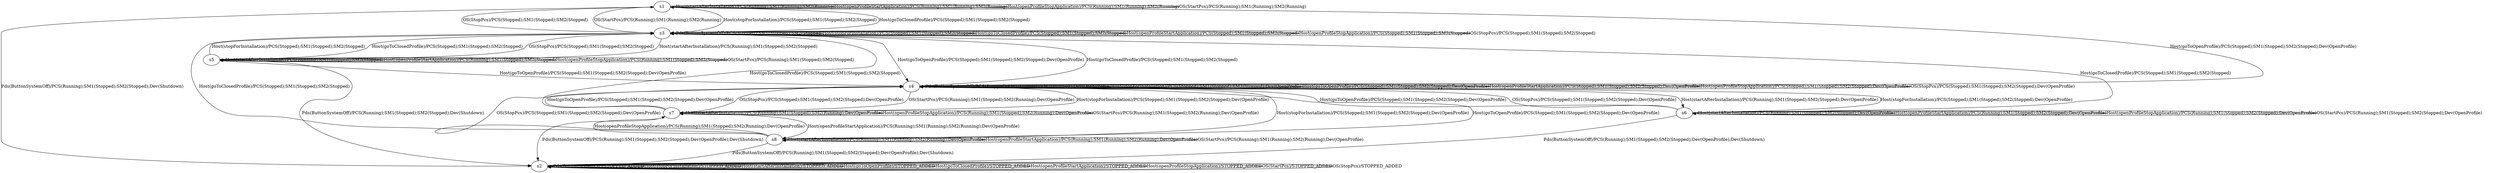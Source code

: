 digraph G {
	s1
	s2
	s3
	s4
	s5
	s6
	s7
	s8
	s1 -> s2 [label="Pds(ButtonSystemOff)/PCS(Running);SM1(Stopped);SM2(Stopped);Dev(Shutdown)"]
	s1 -> s3 [label="Host(stopForInstallation)/PCS(Stopped);SM1(Stopped);SM2(Stopped)"]
	s1 -> s1 [label="Host(startAfterInstallation)/PCS(Running);SM1(Running);SM2(Running)"]
	s1 -> s4 [label="Host(goToOpenProfile)/PCS(Stopped);SM1(Stopped);SM2(Stopped);Dev(OpenProfile)"]
	s1 -> s3 [label="Host(goToClosedProfile)/PCS(Stopped);SM1(Stopped);SM2(Stopped)"]
	s1 -> s1 [label="Host(openProfileStartApplication)/PCS(Running);SM1(Running);SM2(Running)"]
	s1 -> s1 [label="Host(openProfileStopApplication)/PCS(Running);SM1(Running);SM2(Running)"]
	s1 -> s1 [label="OS(StartPcs)/PCS(Running);SM1(Running);SM2(Running)"]
	s1 -> s3 [label="OS(StopPcs)/PCS(Stopped);SM1(Stopped);SM2(Stopped)"]
	s2 -> s2 [label="Pds(ButtonSystemOff)/STOPPED_ADDED"]
	s2 -> s2 [label="Host(stopForInstallation)/STOPPED_ADDED"]
	s2 -> s2 [label="Host(startAfterInstallation)/STOPPED_ADDED"]
	s2 -> s2 [label="Host(goToOpenProfile)/STOPPED_ADDED"]
	s2 -> s2 [label="Host(goToClosedProfile)/STOPPED_ADDED"]
	s2 -> s2 [label="Host(openProfileStartApplication)/STOPPED_ADDED"]
	s2 -> s2 [label="Host(openProfileStopApplication)/STOPPED_ADDED"]
	s2 -> s2 [label="OS(StartPcs)/STOPPED_ADDED"]
	s2 -> s2 [label="OS(StopPcs)/STOPPED_ADDED"]
	s3 -> s3 [label="Pds(ButtonSystemOff)/PCS(Stopped);SM1(Stopped);SM2(Stopped)"]
	s3 -> s3 [label="Host(stopForInstallation)/PCS(Stopped);SM1(Stopped);SM2(Stopped)"]
	s3 -> s5 [label="Host(startAfterInstallation)/PCS(Running);SM1(Stopped);SM2(Stopped)"]
	s3 -> s4 [label="Host(goToOpenProfile)/PCS(Stopped);SM1(Stopped);SM2(Stopped);Dev(OpenProfile)"]
	s3 -> s3 [label="Host(goToClosedProfile)/PCS(Stopped);SM1(Stopped);SM2(Stopped)"]
	s3 -> s3 [label="Host(openProfileStartApplication)/PCS(Stopped);SM1(Stopped);SM2(Stopped)"]
	s3 -> s3 [label="Host(openProfileStopApplication)/PCS(Stopped);SM1(Stopped);SM2(Stopped)"]
	s3 -> s1 [label="OS(StartPcs)/PCS(Running);SM1(Running);SM2(Running)"]
	s3 -> s3 [label="OS(StopPcs)/PCS(Stopped);SM1(Stopped);SM2(Stopped)"]
	s4 -> s4 [label="Pds(ButtonSystemOff)/PCS(Stopped);SM1(Stopped);SM2(Stopped);Dev(OpenProfile)"]
	s4 -> s4 [label="Host(stopForInstallation)/PCS(Stopped);SM1(Stopped);SM2(Stopped);Dev(OpenProfile)"]
	s4 -> s6 [label="Host(startAfterInstallation)/PCS(Running);SM1(Stopped);SM2(Stopped);Dev(OpenProfile)"]
	s4 -> s4 [label="Host(goToOpenProfile)/PCS(Stopped);SM1(Stopped);SM2(Stopped);Dev(OpenProfile)"]
	s4 -> s3 [label="Host(goToClosedProfile)/PCS(Stopped);SM1(Stopped);SM2(Stopped)"]
	s4 -> s4 [label="Host(openProfileStartApplication)/PCS(Stopped);SM1(Stopped);SM2(Stopped);Dev(OpenProfile)"]
	s4 -> s4 [label="Host(openProfileStopApplication)/PCS(Stopped);SM1(Stopped);SM2(Stopped);Dev(OpenProfile)"]
	s4 -> s7 [label="OS(StartPcs)/PCS(Running);SM1(Stopped);SM2(Running);Dev(OpenProfile)"]
	s4 -> s4 [label="OS(StopPcs)/PCS(Stopped);SM1(Stopped);SM2(Stopped);Dev(OpenProfile)"]
	s5 -> s2 [label="Pds(ButtonSystemOff)/PCS(Running);SM1(Stopped);SM2(Stopped);Dev(Shutdown)"]
	s5 -> s3 [label="Host(stopForInstallation)/PCS(Stopped);SM1(Stopped);SM2(Stopped)"]
	s5 -> s5 [label="Host(startAfterInstallation)/PCS(Running);SM1(Stopped);SM2(Stopped)"]
	s5 -> s4 [label="Host(goToOpenProfile)/PCS(Stopped);SM1(Stopped);SM2(Stopped);Dev(OpenProfile)"]
	s5 -> s3 [label="Host(goToClosedProfile)/PCS(Stopped);SM1(Stopped);SM2(Stopped)"]
	s5 -> s5 [label="Host(openProfileStartApplication)/PCS(Running);SM1(Stopped);SM2(Stopped)"]
	s5 -> s5 [label="Host(openProfileStopApplication)/PCS(Running);SM1(Stopped);SM2(Stopped)"]
	s5 -> s5 [label="OS(StartPcs)/PCS(Running);SM1(Stopped);SM2(Stopped)"]
	s5 -> s3 [label="OS(StopPcs)/PCS(Stopped);SM1(Stopped);SM2(Stopped)"]
	s6 -> s2 [label="Pds(ButtonSystemOff)/PCS(Running);SM1(Stopped);SM2(Stopped);Dev(OpenProfile);Dev(Shutdown)"]
	s6 -> s4 [label="Host(stopForInstallation)/PCS(Stopped);SM1(Stopped);SM2(Stopped);Dev(OpenProfile)"]
	s6 -> s6 [label="Host(startAfterInstallation)/PCS(Running);SM1(Stopped);SM2(Stopped);Dev(OpenProfile)"]
	s6 -> s4 [label="Host(goToOpenProfile)/PCS(Stopped);SM1(Stopped);SM2(Stopped);Dev(OpenProfile)"]
	s6 -> s3 [label="Host(goToClosedProfile)/PCS(Stopped);SM1(Stopped);SM2(Stopped)"]
	s6 -> s6 [label="Host(openProfileStartApplication)/PCS(Running);SM1(Stopped);SM2(Stopped);Dev(OpenProfile)"]
	s6 -> s6 [label="Host(openProfileStopApplication)/PCS(Running);SM1(Stopped);SM2(Stopped);Dev(OpenProfile)"]
	s6 -> s6 [label="OS(StartPcs)/PCS(Running);SM1(Stopped);SM2(Stopped);Dev(OpenProfile)"]
	s6 -> s4 [label="OS(StopPcs)/PCS(Stopped);SM1(Stopped);SM2(Stopped);Dev(OpenProfile)"]
	s7 -> s2 [label="Pds(ButtonSystemOff)/PCS(Running);SM1(Stopped);SM2(Stopped);Dev(OpenProfile);Dev(Shutdown)"]
	s7 -> s4 [label="Host(stopForInstallation)/PCS(Stopped);SM1(Stopped);SM2(Stopped);Dev(OpenProfile)"]
	s7 -> s7 [label="Host(startAfterInstallation)/PCS(Running);SM1(Stopped);SM2(Running);Dev(OpenProfile)"]
	s7 -> s4 [label="Host(goToOpenProfile)/PCS(Stopped);SM1(Stopped);SM2(Stopped);Dev(OpenProfile)"]
	s7 -> s3 [label="Host(goToClosedProfile)/PCS(Stopped);SM1(Stopped);SM2(Stopped)"]
	s7 -> s8 [label="Host(openProfileStartApplication)/PCS(Running);SM1(Running);SM2(Running);Dev(OpenProfile)"]
	s7 -> s7 [label="Host(openProfileStopApplication)/PCS(Running);SM1(Stopped);SM2(Running);Dev(OpenProfile)"]
	s7 -> s7 [label="OS(StartPcs)/PCS(Running);SM1(Stopped);SM2(Running);Dev(OpenProfile)"]
	s7 -> s4 [label="OS(StopPcs)/PCS(Stopped);SM1(Stopped);SM2(Stopped);Dev(OpenProfile)"]
	s8 -> s2 [label="Pds(ButtonSystemOff)/PCS(Running);SM1(Stopped);SM2(Stopped);Dev(OpenProfile);Dev(Shutdown)"]
	s8 -> s4 [label="Host(stopForInstallation)/PCS(Stopped);SM1(Stopped);SM2(Stopped);Dev(OpenProfile)"]
	s8 -> s8 [label="Host(startAfterInstallation)/PCS(Running);SM1(Running);SM2(Running);Dev(OpenProfile)"]
	s8 -> s4 [label="Host(goToOpenProfile)/PCS(Stopped);SM1(Stopped);SM2(Stopped);Dev(OpenProfile)"]
	s8 -> s3 [label="Host(goToClosedProfile)/PCS(Stopped);SM1(Stopped);SM2(Stopped)"]
	s8 -> s8 [label="Host(openProfileStartApplication)/PCS(Running);SM1(Running);SM2(Running);Dev(OpenProfile)"]
	s8 -> s7 [label="Host(openProfileStopApplication)/PCS(Running);SM1(Stopped);SM2(Running);Dev(OpenProfile)"]
	s8 -> s8 [label="OS(StartPcs)/PCS(Running);SM1(Running);SM2(Running);Dev(OpenProfile)"]
	s8 -> s4 [label="OS(StopPcs)/PCS(Stopped);SM1(Stopped);SM2(Stopped);Dev(OpenProfile)"]
}

